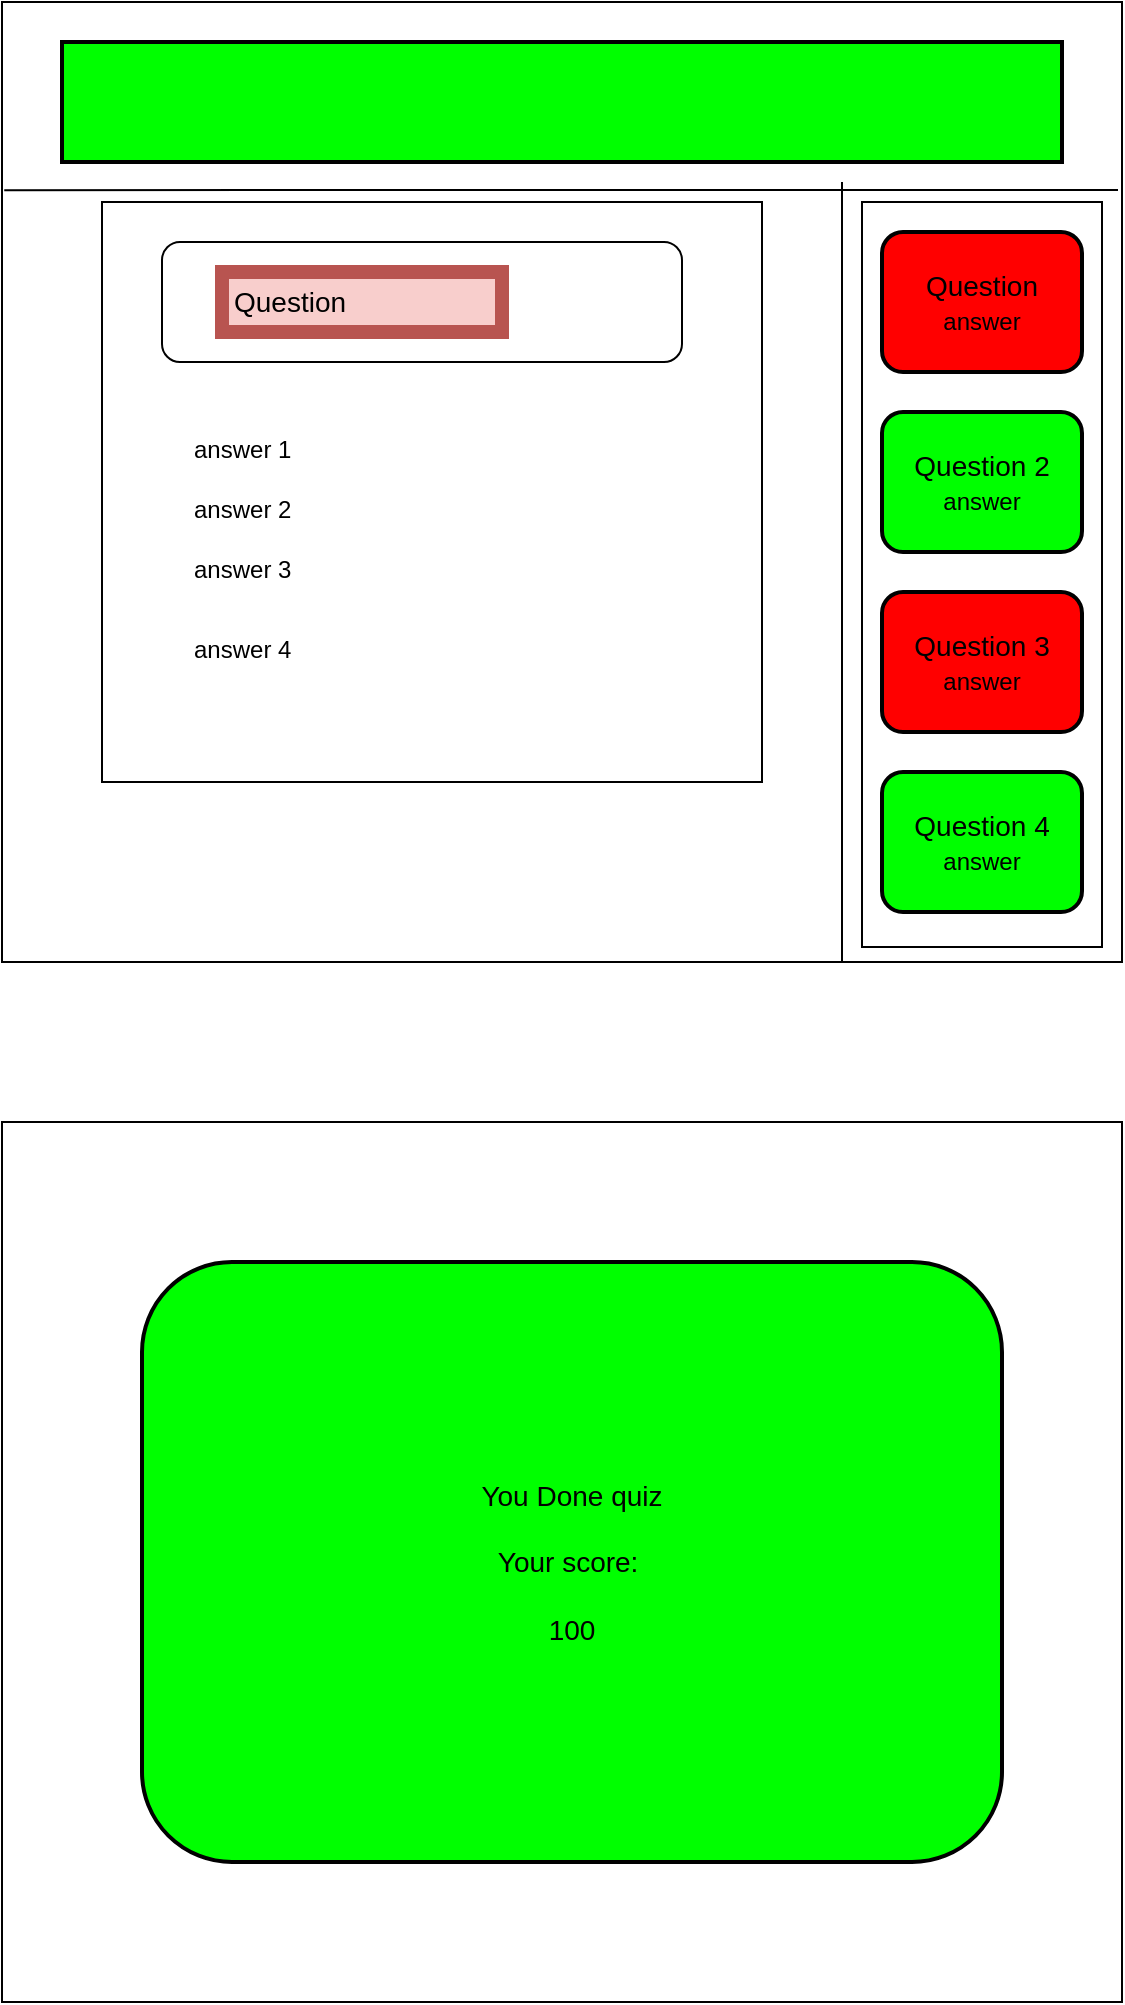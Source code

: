 <mxfile version="14.7.2" type="device"><diagram id="FHDkn5mV8_tbgHnWJ22C" name="Page-1"><mxGraphModel dx="462" dy="1927" grid="1" gridSize="10" guides="1" tooltips="1" connect="1" arrows="1" fold="1" page="1" pageScale="1" pageWidth="850" pageHeight="1100" math="0" shadow="0"><root><mxCell id="0"/><mxCell id="1" parent="0"/><mxCell id="Gjm_VPB3f3zNnqf5lEc4-1" value="" style="rounded=0;whiteSpace=wrap;html=1;" vertex="1" parent="1"><mxGeometry x="180" y="-60" width="560" height="480" as="geometry"/></mxCell><mxCell id="Gjm_VPB3f3zNnqf5lEc4-2" value="" style="rounded=0;whiteSpace=wrap;html=1;" vertex="1" parent="1"><mxGeometry x="230" y="40" width="330" height="290" as="geometry"/></mxCell><mxCell id="Gjm_VPB3f3zNnqf5lEc4-3" value="" style="rounded=1;whiteSpace=wrap;html=1;" vertex="1" parent="1"><mxGeometry x="260" y="60" width="260" height="60" as="geometry"/></mxCell><mxCell id="Gjm_VPB3f3zNnqf5lEc4-6" value="answer 1" style="text;strokeColor=none;fillColor=none;spacingLeft=4;spacingRight=4;overflow=hidden;rotatable=0;points=[[0,0.5],[1,0.5]];portConstraint=eastwest;fontSize=12;" vertex="1" parent="1"><mxGeometry x="270" y="150" width="140" height="30" as="geometry"/></mxCell><mxCell id="Gjm_VPB3f3zNnqf5lEc4-7" value="answer 2" style="text;strokeColor=none;fillColor=none;spacingLeft=4;spacingRight=4;overflow=hidden;rotatable=0;points=[[0,0.5],[1,0.5]];portConstraint=eastwest;fontSize=12;" vertex="1" parent="1"><mxGeometry x="270" y="180" width="140" height="30" as="geometry"/></mxCell><mxCell id="Gjm_VPB3f3zNnqf5lEc4-8" value="answer 3" style="text;strokeColor=none;fillColor=none;spacingLeft=4;spacingRight=4;overflow=hidden;rotatable=0;points=[[0,0.5],[1,0.5]];portConstraint=eastwest;fontSize=12;" vertex="1" parent="1"><mxGeometry x="270" y="210" width="140" height="30" as="geometry"/></mxCell><mxCell id="Gjm_VPB3f3zNnqf5lEc4-9" value="answer 4&#10;" style="text;strokeColor=none;fillColor=none;spacingLeft=4;spacingRight=4;overflow=hidden;rotatable=0;points=[[0,0.5],[1,0.5]];portConstraint=eastwest;fontSize=12;" vertex="1" parent="1"><mxGeometry x="270" y="250" width="140" height="30" as="geometry"/></mxCell><mxCell id="Gjm_VPB3f3zNnqf5lEc4-10" value="Question&#10;" style="text;strokeColor=#b85450;fillColor=#f8cecc;spacingLeft=4;spacingRight=4;overflow=hidden;rotatable=0;points=[[0,0.5],[1,0.5]];portConstraint=eastwest;fontSize=14;strokeWidth=7;" vertex="1" parent="1"><mxGeometry x="290" y="75" width="140" height="30" as="geometry"/></mxCell><mxCell id="Gjm_VPB3f3zNnqf5lEc4-11" value="" style="verticalLabelPosition=bottom;verticalAlign=top;html=1;shape=mxgraph.basic.rect;fillColor2=none;strokeWidth=1;size=20;indent=5;fontSize=14;" vertex="1" parent="1"><mxGeometry x="610" y="40" width="120" height="372.5" as="geometry"/></mxCell><mxCell id="Gjm_VPB3f3zNnqf5lEc4-12" value="Question&lt;div style=&quot;padding: 0px ; margin: 0px&quot;&gt;&lt;span style=&quot;font-size: 12px ; text-align: left&quot;&gt;answer&lt;/span&gt;&lt;br style=&quot;padding: 0px ; margin: 0px ; text-align: left&quot;&gt;&lt;/div&gt;" style="rounded=1;whiteSpace=wrap;html=1;fontSize=14;strokeWidth=2;fillColor=#FF0000;" vertex="1" parent="1"><mxGeometry x="620" y="55" width="100" height="70" as="geometry"/></mxCell><mxCell id="Gjm_VPB3f3zNnqf5lEc4-13" value="Question 2&lt;div style=&quot;padding: 0px ; margin: 0px&quot;&gt;&lt;span style=&quot;font-size: 12px ; text-align: left&quot;&gt;answer&lt;/span&gt;&lt;br style=&quot;padding: 0px ; margin: 0px ; text-align: left&quot;&gt;&lt;/div&gt;" style="rounded=1;whiteSpace=wrap;html=1;fontSize=14;strokeWidth=2;fillColor=#00FF00;" vertex="1" parent="1"><mxGeometry x="620" y="145" width="100" height="70" as="geometry"/></mxCell><mxCell id="Gjm_VPB3f3zNnqf5lEc4-14" value="&lt;span style=&quot;background-color: rgb(255 , 0 , 0)&quot;&gt;Question 3&lt;/span&gt;&lt;div style=&quot;padding: 0px ; margin: 0px&quot;&gt;&lt;span style=&quot;font-size: 12px ; text-align: left ; background-color: rgb(255 , 0 , 0)&quot;&gt;answer&lt;/span&gt;&lt;br style=&quot;padding: 0px ; margin: 0px ; text-align: left&quot;&gt;&lt;/div&gt;" style="rounded=1;whiteSpace=wrap;html=1;fontSize=14;strokeWidth=2;fillColor=#FF0000;" vertex="1" parent="1"><mxGeometry x="620" y="235" width="100" height="70" as="geometry"/></mxCell><mxCell id="Gjm_VPB3f3zNnqf5lEc4-15" value="Question 4&lt;div style=&quot;padding: 0px ; margin: 0px&quot;&gt;&lt;span style=&quot;font-size: 12px ; text-align: left&quot;&gt;answer&lt;/span&gt;&lt;br style=&quot;padding: 0px ; margin: 0px ; text-align: left&quot;&gt;&lt;/div&gt;" style="rounded=1;whiteSpace=wrap;html=1;fontSize=14;strokeWidth=2;fillColor=#00FF00;" vertex="1" parent="1"><mxGeometry x="620" y="325" width="100" height="70" as="geometry"/></mxCell><mxCell id="Gjm_VPB3f3zNnqf5lEc4-17" value="" style="rounded=0;whiteSpace=wrap;html=1;" vertex="1" parent="1"><mxGeometry x="180" y="500" width="560" height="440" as="geometry"/></mxCell><mxCell id="Gjm_VPB3f3zNnqf5lEc4-18" value="You Done quiz&lt;br&gt;&lt;br&gt;Your score:&amp;nbsp;&lt;br&gt;&lt;br&gt;100" style="rounded=1;whiteSpace=wrap;html=1;fontSize=14;strokeWidth=2;fillColor=#00FF00;" vertex="1" parent="1"><mxGeometry x="250" y="570" width="430" height="300" as="geometry"/></mxCell><mxCell id="Gjm_VPB3f3zNnqf5lEc4-20" value="" style="rounded=0;whiteSpace=wrap;html=1;fontSize=14;strokeWidth=2;fillColor=#00FF00;" vertex="1" parent="1"><mxGeometry x="210" y="-40" width="500" height="60" as="geometry"/></mxCell><mxCell id="Gjm_VPB3f3zNnqf5lEc4-21" value="" style="endArrow=none;html=1;fontSize=14;exitX=0.002;exitY=0.196;exitDx=0;exitDy=0;exitPerimeter=0;" edge="1" parent="1" source="Gjm_VPB3f3zNnqf5lEc4-1"><mxGeometry width="50" height="50" relative="1" as="geometry"><mxPoint x="690" y="210" as="sourcePoint"/><mxPoint x="738" y="34" as="targetPoint"/><Array as="points"><mxPoint x="600" y="34"/></Array></mxGeometry></mxCell><mxCell id="Gjm_VPB3f3zNnqf5lEc4-22" value="" style="endArrow=none;html=1;fontSize=14;exitX=0.75;exitY=1;exitDx=0;exitDy=0;" edge="1" parent="1" source="Gjm_VPB3f3zNnqf5lEc4-1"><mxGeometry width="50" height="50" relative="1" as="geometry"><mxPoint x="550" y="400" as="sourcePoint"/><mxPoint x="600" y="30" as="targetPoint"/></mxGeometry></mxCell></root></mxGraphModel></diagram></mxfile>